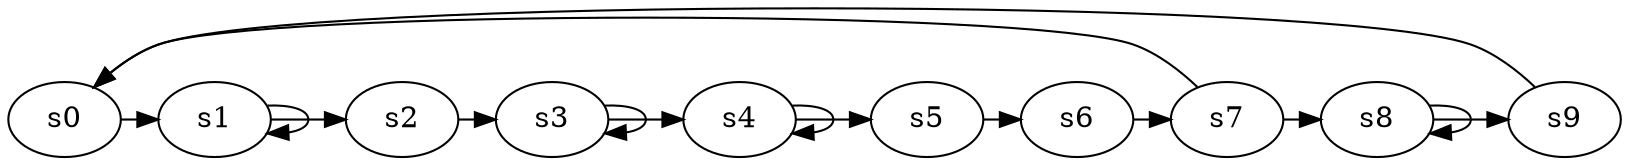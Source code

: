 digraph game_0504_cycle_10 {
    s0 [name="s0", player=0, target=1];
    s1 [name="s1", player=1];
    s2 [name="s2", player=0];
    s3 [name="s3", player=1];
    s4 [name="s4", player=1];
    s5 [name="s5", player=0];
    s6 [name="s6", player=1, target=1];
    s7 [name="s7", player=0];
    s8 [name="s8", player=1];
    s9 [name="s9", player=1];

    s0 -> s1 [constraint="time % 7 == 4"];
    s1 -> s2 [constraint="time % 7 == 6"];
    s2 -> s3 [constraint="time % 2 == 1 || time % 2 == 0"];
    s3 -> s4 [constraint="time % 4 == 2 || time % 4 == 0"];
    s4 -> s5 [constraint="time % 3 == 2 || time % 3 == 1"];
    s5 -> s6 [constraint="time == 12 || time == 13 || time == 21 || time == 22"];
    s6 -> s7 [constraint="!(time % 3 == 0)"];
    s7 -> s8 [constraint="time % 3 == 2"];
    s8 -> s9 [constraint="time % 6 == 2"];
    s9 -> s0 [constraint="time % 3 == 0 || time % 3 == 2"];
    s1 -> s1 [constraint="time % 3 == 0"];
    s3 -> s3 [constraint="time % 4 == 0"];
    s4 -> s4 [constraint="time % 2 == 0"];
    s7 -> s0 [constraint="time == 5 || time == 8"];
    s8 -> s8 [constraint="time % 2 == 0"];
}
